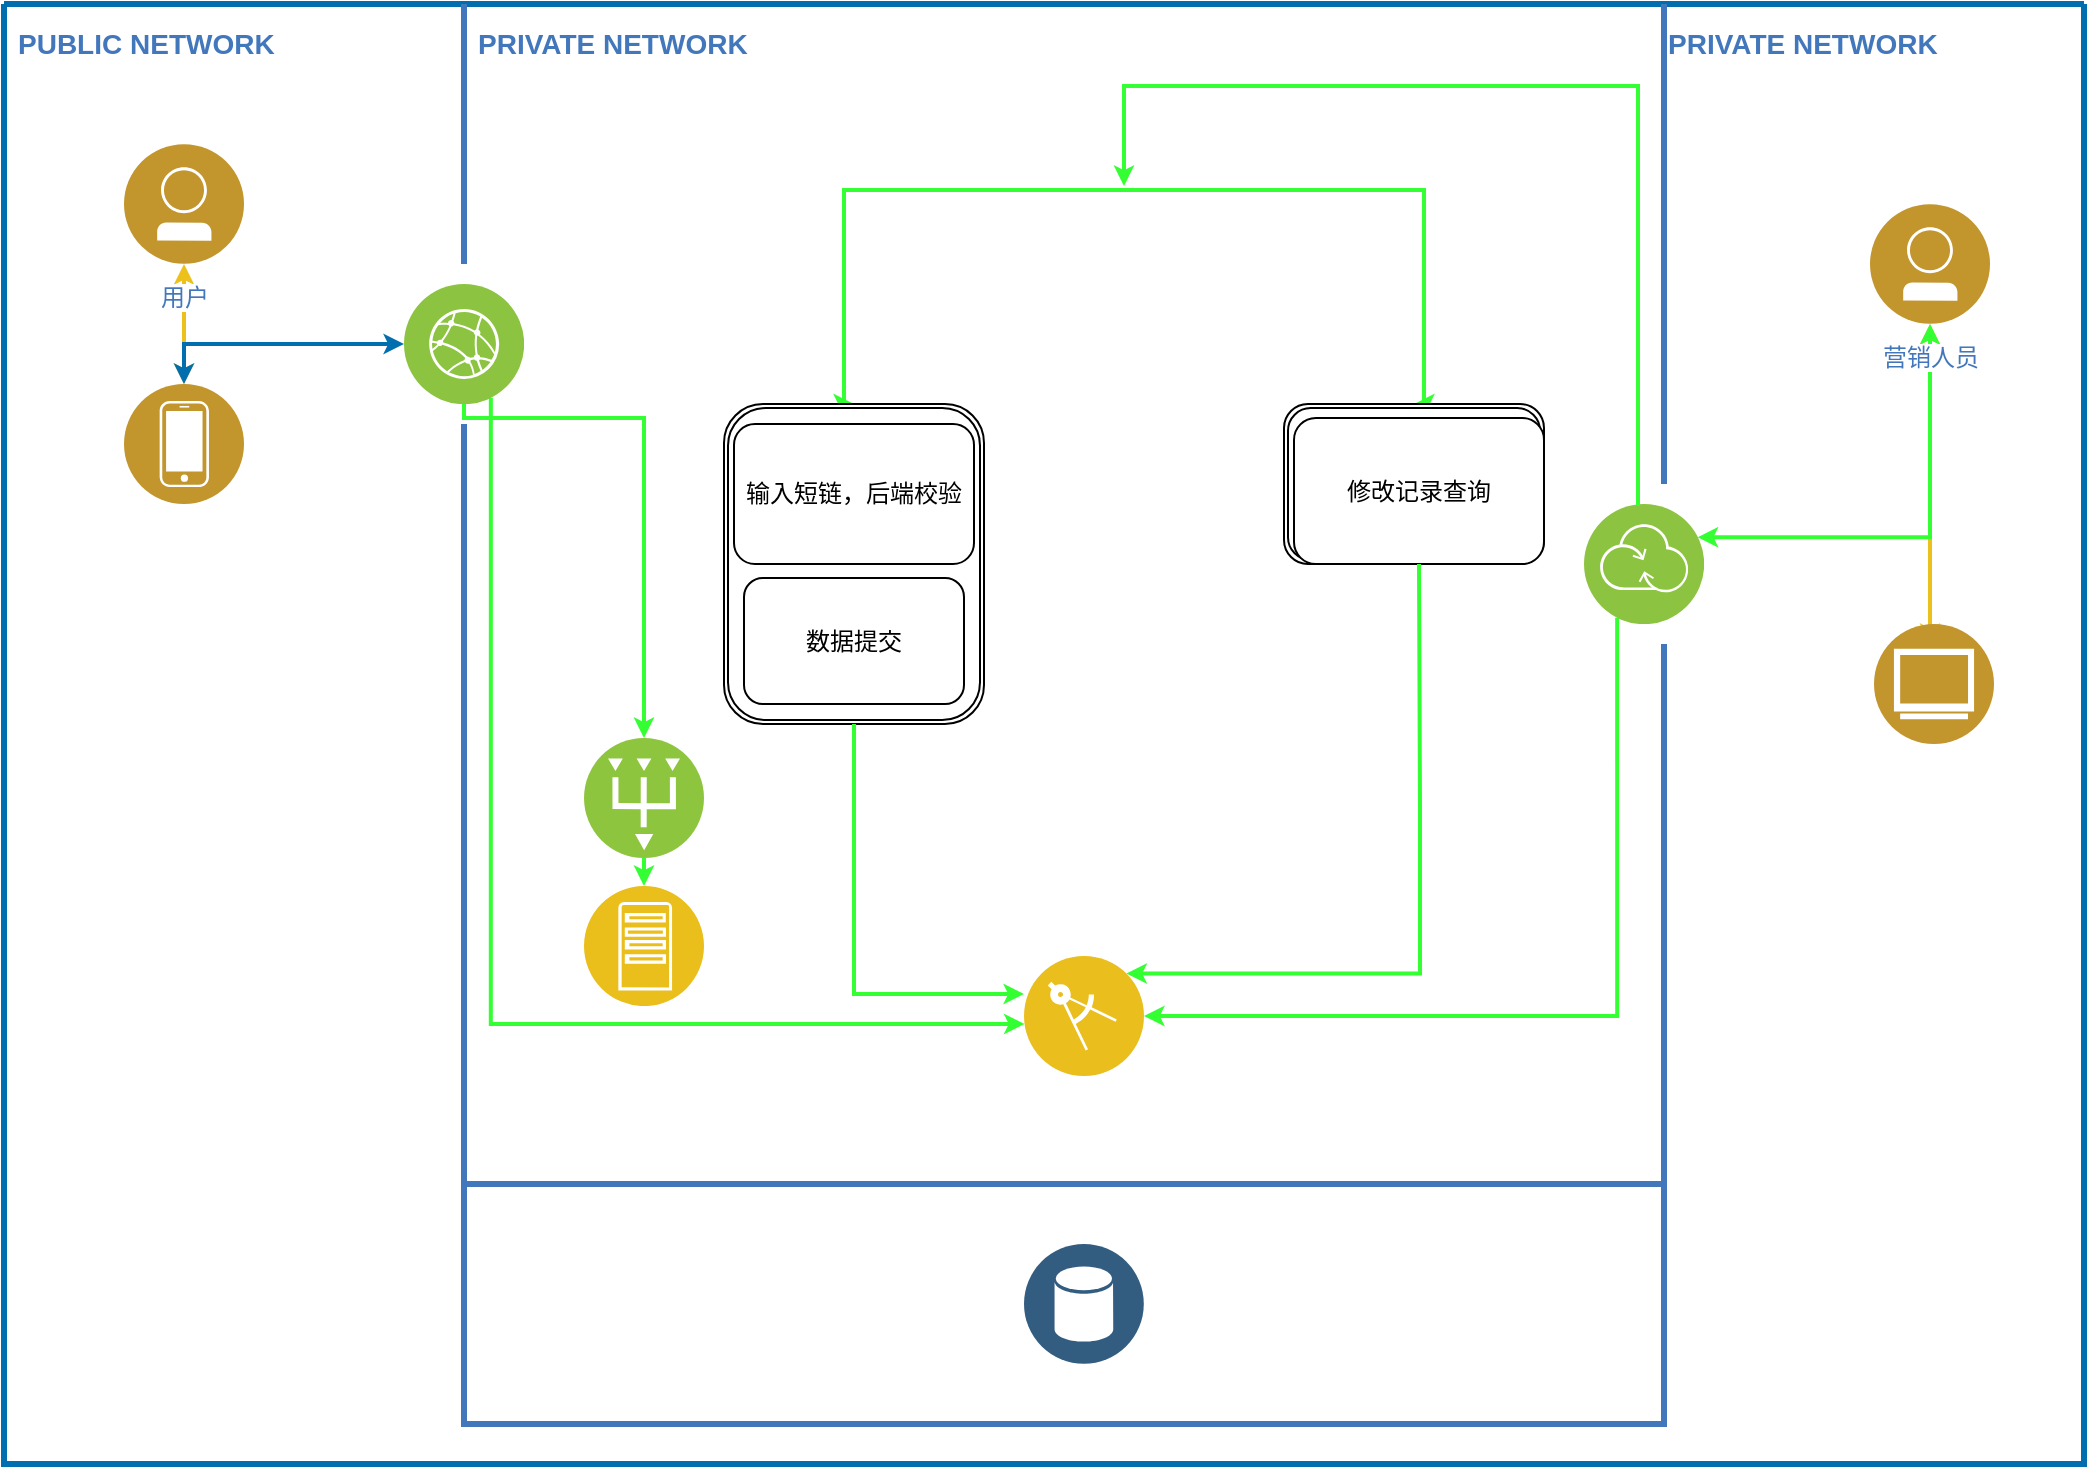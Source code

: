 <mxfile version="14.2.4" type="github">
  <diagram id="k1VfyV5ZnbPba-jTwj44" name="Page-1">
    <mxGraphModel dx="782" dy="483" grid="1" gridSize="10" guides="1" tooltips="1" connect="1" arrows="1" fold="1" page="1" pageScale="1" pageWidth="827" pageHeight="1169" math="0" shadow="0">
      <root>
        <mxCell id="0" />
        <mxCell id="1" parent="0" />
        <mxCell id="mBH52aY52XE98QvhkQHD-1" value="" style="swimlane;shadow=0;strokeColor=#006EAF;fillColor=#1ba1e2;fontColor=#ffffff;align=right;startSize=0;collapsible=0;noLabel=1;strokeWidth=3;" parent="1" vertex="1">
          <mxGeometry x="80" y="49" width="1040" height="730" as="geometry" />
        </mxCell>
        <mxCell id="mBH52aY52XE98QvhkQHD-2" style="edgeStyle=orthogonalEdgeStyle;rounded=0;html=1;labelBackgroundColor=#ffffff;jettySize=auto;orthogonalLoop=1;strokeColor=#EDC11C;fontColor=#000000;startArrow=classic;startFill=1;strokeWidth=2;endSize=4;startSize=4;" parent="mBH52aY52XE98QvhkQHD-1" source="mBH52aY52XE98QvhkQHD-13" edge="1">
          <mxGeometry relative="1" as="geometry">
            <mxPoint x="90" y="190" as="targetPoint" />
          </mxGeometry>
        </mxCell>
        <mxCell id="mBH52aY52XE98QvhkQHD-6" style="edgeStyle=orthogonalEdgeStyle;rounded=0;html=1;labelBackgroundColor=#ffffff;jettySize=auto;orthogonalLoop=1;fontColor=#000000;startArrow=classic;strokeWidth=2;endSize=4;startSize=4;strokeColor=#33FF33;exitX=0.5;exitY=0;exitDx=0;exitDy=0;entryX=0.5;entryY=0;entryDx=0;entryDy=0;" parent="mBH52aY52XE98QvhkQHD-1" edge="1" target="o-CQRmFgbBqnFMt08jCR-7" source="o-CQRmFgbBqnFMt08jCR-3">
          <mxGeometry relative="1" as="geometry">
            <Array as="points">
              <mxPoint x="420" y="200" />
              <mxPoint x="420" y="93" />
              <mxPoint x="710" y="93" />
            </Array>
            <mxPoint x="400" y="200" as="sourcePoint" />
            <mxPoint x="730" y="200" as="targetPoint" />
          </mxGeometry>
        </mxCell>
        <mxCell id="mBH52aY52XE98QvhkQHD-9" style="edgeStyle=orthogonalEdgeStyle;rounded=0;html=1;labelBackgroundColor=#ffffff;jettySize=auto;orthogonalLoop=1;fontColor=#000000;entryX=0.75;entryY=1;strokeWidth=2;endSize=4;startSize=4;startArrow=classic;startFill=1;endArrow=none;endFill=0;fillColor=#1ba1e2;strokeColor=#33FF33;" parent="mBH52aY52XE98QvhkQHD-1" target="mBH52aY52XE98QvhkQHD-15" edge="1" source="mBH52aY52XE98QvhkQHD-31">
          <mxGeometry relative="1" as="geometry">
            <Array as="points">
              <mxPoint x="243" y="510" />
            </Array>
            <mxPoint x="500" y="510" as="sourcePoint" />
          </mxGeometry>
        </mxCell>
        <mxCell id="mBH52aY52XE98QvhkQHD-10" style="edgeStyle=orthogonalEdgeStyle;rounded=0;html=1;entryX=0.25;entryY=1;labelBackgroundColor=#ffffff;jettySize=auto;orthogonalLoop=1;fontColor=#000000;strokeWidth=2;endSize=4;startSize=4;startArrow=classic;startFill=1;endArrow=none;endFill=0;fillColor=#1ba1e2;exitX=1;exitY=0.5;exitDx=0;exitDy=0;strokeColor=#33FF33;" parent="mBH52aY52XE98QvhkQHD-1" target="mBH52aY52XE98QvhkQHD-16" edge="1" source="mBH52aY52XE98QvhkQHD-31">
          <mxGeometry relative="1" as="geometry">
            <mxPoint x="600" y="510" as="sourcePoint" />
          </mxGeometry>
        </mxCell>
        <mxCell id="mBH52aY52XE98QvhkQHD-11" style="edgeStyle=orthogonalEdgeStyle;rounded=0;html=1;labelBackgroundColor=#ffffff;jettySize=auto;orthogonalLoop=1;strokeColor=#EDC11C;fontColor=#000000;startArrow=classic;strokeWidth=2;endSize=4;startSize=4;" parent="mBH52aY52XE98QvhkQHD-1" source="mBH52aY52XE98QvhkQHD-17" edge="1">
          <mxGeometry relative="1" as="geometry">
            <mxPoint x="963" y="320" as="targetPoint" />
          </mxGeometry>
        </mxCell>
        <mxCell id="mBH52aY52XE98QvhkQHD-12" style="edgeStyle=orthogonalEdgeStyle;rounded=0;html=1;entryX=1;entryY=0.25;labelBackgroundColor=#ffffff;jettySize=auto;orthogonalLoop=1;fontColor=#000000;startArrow=classic;strokeWidth=2;endSize=4;startSize=4;fillColor=#1ba1e2;strokeColor=#33FF33;" parent="mBH52aY52XE98QvhkQHD-1" source="mBH52aY52XE98QvhkQHD-17" target="mBH52aY52XE98QvhkQHD-16" edge="1">
          <mxGeometry relative="1" as="geometry">
            <mxPoint x="859.706" y="266.824" as="targetPoint" />
            <Array as="points">
              <mxPoint x="963" y="267" />
            </Array>
          </mxGeometry>
        </mxCell>
        <mxCell id="mBH52aY52XE98QvhkQHD-13" value="用户" style="aspect=fixed;perimeter=ellipsePerimeter;html=1;align=center;shadow=0;dashed=0;image;image=img/lib/ibm/users/user.svg;strokeColor=#FF0000;fillColor=#FFFF66;gradientColor=none;fontColor=#4277BB;labelBackgroundColor=#ffffff;fontSize=12;spacingTop=3;" parent="mBH52aY52XE98QvhkQHD-1" vertex="1">
          <mxGeometry x="60" y="70" width="60" height="60" as="geometry" />
        </mxCell>
        <mxCell id="mBH52aY52XE98QvhkQHD-14" style="edgeStyle=orthogonalEdgeStyle;rounded=0;html=1;labelBackgroundColor=#ffffff;startArrow=classic;startFill=1;startSize=4;endSize=4;jettySize=auto;orthogonalLoop=1;strokeColor=#006EAF;strokeWidth=2;fontSize=12;fontColor=#4277BB;fillColor=#1ba1e2;" parent="mBH52aY52XE98QvhkQHD-1" target="mBH52aY52XE98QvhkQHD-15" edge="1">
          <mxGeometry relative="1" as="geometry">
            <Array as="points">
              <mxPoint x="90" y="170" />
            </Array>
            <mxPoint x="90" y="190" as="sourcePoint" />
          </mxGeometry>
        </mxCell>
        <mxCell id="mBH52aY52XE98QvhkQHD-15" value="" style="aspect=fixed;perimeter=ellipsePerimeter;html=1;align=center;shadow=0;dashed=0;image;image=img/lib/ibm/infrastructure/edge_services.svg;strokeColor=#FF0000;fillColor=#FFFF66;gradientColor=none;fontColor=#4277BB;labelBackgroundColor=#ffffff;spacingTop=3;" parent="mBH52aY52XE98QvhkQHD-1" vertex="1">
          <mxGeometry x="200" y="140" width="60" height="60" as="geometry" />
        </mxCell>
        <mxCell id="mBH52aY52XE98QvhkQHD-16" value="&lt;br&gt;" style="aspect=fixed;perimeter=ellipsePerimeter;html=1;align=center;shadow=0;dashed=0;image;image=img/lib/ibm/infrastructure/transformation_connectivity.svg;strokeColor=#FF0000;fillColor=#FFFF66;gradientColor=none;fontColor=#4277BB;labelBackgroundColor=#ffffff;spacingTop=3;" parent="mBH52aY52XE98QvhkQHD-1" vertex="1">
          <mxGeometry x="790" y="250" width="60" height="60" as="geometry" />
        </mxCell>
        <mxCell id="mBH52aY52XE98QvhkQHD-17" value="营销人员" style="aspect=fixed;perimeter=ellipsePerimeter;html=1;align=center;shadow=0;dashed=0;image;image=img/lib/ibm/users/user.svg;strokeColor=#FF0000;fillColor=#FFFF66;gradientColor=none;fontColor=#4277BB;labelBackgroundColor=#ffffff;spacingTop=3;" parent="mBH52aY52XE98QvhkQHD-1" vertex="1">
          <mxGeometry x="933" y="100" width="60" height="60" as="geometry" />
        </mxCell>
        <mxCell id="mBH52aY52XE98QvhkQHD-18" value="" style="swimlane;shadow=0;labelBackgroundColor=#007FFF;strokeColor=#4277BB;fillColor=none;gradientColor=none;fontColor=#000000;align=right;collapsible=0;startSize=0;strokeWidth=3;" parent="mBH52aY52XE98QvhkQHD-1" vertex="1">
          <mxGeometry x="230" y="590" width="600" height="120" as="geometry" />
        </mxCell>
        <mxCell id="mBH52aY52XE98QvhkQHD-49" value="" style="aspect=fixed;perimeter=ellipsePerimeter;html=1;align=center;shadow=0;dashed=0;image;image=img/lib/ibm/data/data_services.svg;strokeColor=#FF0000;fillColor=#FFFF66;gradientColor=none;fontColor=#4277BB;labelBackgroundColor=#ffffff;spacingTop=3;" parent="mBH52aY52XE98QvhkQHD-18" vertex="1">
          <mxGeometry x="280" y="30" width="60" height="60" as="geometry" />
        </mxCell>
        <mxCell id="mBH52aY52XE98QvhkQHD-23" value="PUBLIC NETWORK" style="text;html=1;align=left;verticalAlign=middle;fontColor=#4277BB;shadow=0;dashed=0;strokeColor=none;fillColor=none;labelBackgroundColor=none;fontStyle=1;fontSize=14;spacingLeft=5;" parent="mBH52aY52XE98QvhkQHD-1" vertex="1">
          <mxGeometry y="10" width="150" height="20" as="geometry" />
        </mxCell>
        <mxCell id="mBH52aY52XE98QvhkQHD-24" value="" style="line;strokeWidth=3;direction=south;html=1;shadow=0;labelBackgroundColor=none;fillColor=none;gradientColor=none;fontSize=12;fontColor=#4277BB;align=right;strokeColor=#4277BB;" parent="mBH52aY52XE98QvhkQHD-1" vertex="1">
          <mxGeometry x="225" width="10" height="130" as="geometry" />
        </mxCell>
        <mxCell id="mBH52aY52XE98QvhkQHD-25" value="" style="line;strokeWidth=3;direction=south;html=1;shadow=0;labelBackgroundColor=none;fillColor=none;gradientColor=none;fontSize=12;fontColor=#4277BB;align=right;strokeColor=#4277BB;" parent="mBH52aY52XE98QvhkQHD-1" vertex="1">
          <mxGeometry x="225" y="210" width="10" height="380" as="geometry" />
        </mxCell>
        <mxCell id="mBH52aY52XE98QvhkQHD-26" value="" style="line;strokeWidth=3;direction=south;html=1;shadow=0;labelBackgroundColor=none;fillColor=none;gradientColor=none;fontSize=12;fontColor=#4277BB;align=right;strokeColor=#4277BB;" parent="mBH52aY52XE98QvhkQHD-1" vertex="1">
          <mxGeometry x="825" y="320" width="10" height="270" as="geometry" />
        </mxCell>
        <mxCell id="mBH52aY52XE98QvhkQHD-27" value="" style="line;strokeWidth=3;direction=south;html=1;shadow=0;labelBackgroundColor=none;fillColor=none;gradientColor=none;fontSize=12;fontColor=#4277BB;align=right;strokeColor=#4277BB;" parent="mBH52aY52XE98QvhkQHD-1" vertex="1">
          <mxGeometry x="825" width="10" height="240" as="geometry" />
        </mxCell>
        <mxCell id="mBH52aY52XE98QvhkQHD-28" value="PRIVATE NETWORK" style="text;html=1;align=left;verticalAlign=middle;fontColor=#4277BB;shadow=0;dashed=0;strokeColor=none;fillColor=none;labelBackgroundColor=none;fontStyle=1;fontSize=14;spacingLeft=5;" parent="mBH52aY52XE98QvhkQHD-1" vertex="1">
          <mxGeometry x="230" y="10" width="150" height="20" as="geometry" />
        </mxCell>
        <mxCell id="mBH52aY52XE98QvhkQHD-29" value="PRIVATE NETWORK" style="text;html=1;align=left;verticalAlign=middle;fontColor=#4277BB;shadow=0;dashed=0;strokeColor=none;fillColor=none;labelBackgroundColor=none;fontStyle=1;fontSize=14;spacingLeft=5;" parent="mBH52aY52XE98QvhkQHD-1" vertex="1">
          <mxGeometry x="825" y="10" width="185" height="20" as="geometry" />
        </mxCell>
        <mxCell id="mBH52aY52XE98QvhkQHD-30" value="" style="aspect=fixed;perimeter=ellipsePerimeter;html=1;align=center;shadow=0;dashed=0;fontColor=#4277BB;labelBackgroundColor=#ffffff;fontSize=12;spacingTop=3;image;image=img/lib/ibm/vpc/PublicGateway.svg;direction=south;" parent="mBH52aY52XE98QvhkQHD-1" vertex="1">
          <mxGeometry x="290" y="367" width="60" height="60" as="geometry" />
        </mxCell>
        <mxCell id="mBH52aY52XE98QvhkQHD-31" value="" style="aspect=fixed;perimeter=ellipsePerimeter;html=1;align=center;shadow=0;dashed=0;fontColor=#4277BB;labelBackgroundColor=#ffffff;fontSize=12;spacingTop=3;image;image=img/lib/ibm/applications/enterprise_applications.svg;" parent="mBH52aY52XE98QvhkQHD-1" vertex="1">
          <mxGeometry x="510" y="476" width="60" height="60" as="geometry" />
        </mxCell>
        <mxCell id="mBH52aY52XE98QvhkQHD-33" value="" style="aspect=fixed;perimeter=ellipsePerimeter;html=1;align=center;shadow=0;dashed=0;fontColor=#4277BB;labelBackgroundColor=#ffffff;fontSize=12;spacingTop=3;image;image=img/lib/ibm/users/browser.svg;" parent="mBH52aY52XE98QvhkQHD-1" vertex="1">
          <mxGeometry x="935" y="310" width="60" height="60" as="geometry" />
        </mxCell>
        <mxCell id="mBH52aY52XE98QvhkQHD-52" value="" style="aspect=fixed;perimeter=ellipsePerimeter;html=1;align=center;shadow=0;dashed=0;fontColor=#4277BB;labelBackgroundColor=#ffffff;fontSize=12;spacingTop=3;image;image=img/lib/ibm/users/device.svg;" parent="mBH52aY52XE98QvhkQHD-1" vertex="1">
          <mxGeometry x="60" y="190" width="60" height="60" as="geometry" />
        </mxCell>
        <mxCell id="o-CQRmFgbBqnFMt08jCR-2" style="edgeStyle=orthogonalEdgeStyle;rounded=0;html=1;labelBackgroundColor=#ffffff;jettySize=auto;orthogonalLoop=1;fontColor=#000000;strokeWidth=2;endSize=4;startSize=4;startArrow=classic;startFill=1;endArrow=none;endFill=0;fillColor=#1ba1e2;strokeColor=#33FF33;" edge="1" parent="mBH52aY52XE98QvhkQHD-1" source="mBH52aY52XE98QvhkQHD-30" target="mBH52aY52XE98QvhkQHD-15">
          <mxGeometry relative="1" as="geometry">
            <Array as="points">
              <mxPoint x="320" y="207" />
              <mxPoint x="230" y="207" />
            </Array>
            <mxPoint x="520.268" y="520" as="sourcePoint" />
            <mxPoint x="253.416" y="206.833" as="targetPoint" />
          </mxGeometry>
        </mxCell>
        <mxCell id="o-CQRmFgbBqnFMt08jCR-3" value="" style="shape=ext;double=1;rounded=1;whiteSpace=wrap;html=1;" vertex="1" parent="mBH52aY52XE98QvhkQHD-1">
          <mxGeometry x="360" y="200" width="130" height="160" as="geometry" />
        </mxCell>
        <mxCell id="o-CQRmFgbBqnFMt08jCR-4" value="" style="aspect=fixed;perimeter=ellipsePerimeter;html=1;align=center;shadow=0;dashed=0;fontColor=#4277BB;labelBackgroundColor=#ffffff;fontSize=12;spacingTop=3;image;image=img/lib/ibm/applications/app_server.svg;" vertex="1" parent="mBH52aY52XE98QvhkQHD-1">
          <mxGeometry x="290" y="441" width="60" height="60" as="geometry" />
        </mxCell>
        <mxCell id="o-CQRmFgbBqnFMt08jCR-5" value="输入短链，后端校验" style="shape=ext;rounded=1;html=1;whiteSpace=wrap;" vertex="1" parent="mBH52aY52XE98QvhkQHD-1">
          <mxGeometry x="365" y="210" width="120" height="70" as="geometry" />
        </mxCell>
        <mxCell id="o-CQRmFgbBqnFMt08jCR-6" value="数据提交" style="shape=ext;rounded=1;html=1;whiteSpace=wrap;" vertex="1" parent="mBH52aY52XE98QvhkQHD-1">
          <mxGeometry x="370" y="287" width="110" height="63" as="geometry" />
        </mxCell>
        <mxCell id="o-CQRmFgbBqnFMt08jCR-7" value="" style="shape=ext;double=1;rounded=1;whiteSpace=wrap;html=1;" vertex="1" parent="mBH52aY52XE98QvhkQHD-1">
          <mxGeometry x="640" y="200" width="130" height="80" as="geometry" />
        </mxCell>
        <mxCell id="o-CQRmFgbBqnFMt08jCR-8" value="修改记录查询" style="shape=ext;rounded=1;html=1;whiteSpace=wrap;" vertex="1" parent="mBH52aY52XE98QvhkQHD-1">
          <mxGeometry x="645" y="207" width="125" height="73" as="geometry" />
        </mxCell>
        <mxCell id="o-CQRmFgbBqnFMt08jCR-10" style="edgeStyle=orthogonalEdgeStyle;rounded=0;html=1;entryX=0.5;entryY=1;labelBackgroundColor=#ffffff;jettySize=auto;orthogonalLoop=1;fontColor=#000000;strokeWidth=2;endSize=4;startSize=4;startArrow=classic;startFill=1;endArrow=none;endFill=0;fillColor=#1ba1e2;exitX=1;exitY=0;exitDx=0;exitDy=0;strokeColor=#33FF33;entryDx=0;entryDy=0;" edge="1" parent="mBH52aY52XE98QvhkQHD-1" source="mBH52aY52XE98QvhkQHD-31" target="o-CQRmFgbBqnFMt08jCR-8">
          <mxGeometry relative="1" as="geometry">
            <mxPoint x="580" y="516" as="sourcePoint" />
            <mxPoint x="816.584" y="316.833" as="targetPoint" />
            <Array as="points">
              <mxPoint x="708" y="485" />
              <mxPoint x="708" y="401" />
            </Array>
          </mxGeometry>
        </mxCell>
        <mxCell id="o-CQRmFgbBqnFMt08jCR-12" style="edgeStyle=orthogonalEdgeStyle;rounded=0;html=1;labelBackgroundColor=#ffffff;jettySize=auto;orthogonalLoop=1;fontColor=#000000;strokeWidth=2;endSize=4;startSize=4;startArrow=classic;startFill=1;endArrow=none;endFill=0;fillColor=#1ba1e2;strokeColor=#33FF33;entryX=1;entryY=0.5;entryDx=0;entryDy=0;" edge="1" parent="mBH52aY52XE98QvhkQHD-1" source="o-CQRmFgbBqnFMt08jCR-4" target="mBH52aY52XE98QvhkQHD-30">
          <mxGeometry relative="1" as="geometry">
            <mxPoint x="520" y="505" as="sourcePoint" />
            <mxPoint x="435" y="370" as="targetPoint" />
            <Array as="points">
              <mxPoint x="320" y="471" />
              <mxPoint x="320" y="471" />
            </Array>
          </mxGeometry>
        </mxCell>
        <mxCell id="o-CQRmFgbBqnFMt08jCR-9" style="edgeStyle=orthogonalEdgeStyle;rounded=0;html=1;labelBackgroundColor=#ffffff;jettySize=auto;orthogonalLoop=1;fontColor=#000000;strokeWidth=2;endSize=4;startSize=4;startArrow=classic;startFill=1;endArrow=none;endFill=0;fillColor=#1ba1e2;strokeColor=#33FF33;" edge="1" parent="1">
          <mxGeometry relative="1" as="geometry">
            <mxPoint x="640" y="140" as="sourcePoint" />
            <mxPoint x="897" y="300" as="targetPoint" />
            <Array as="points">
              <mxPoint x="640" y="90" />
              <mxPoint x="897" y="90" />
            </Array>
          </mxGeometry>
        </mxCell>
        <mxCell id="o-CQRmFgbBqnFMt08jCR-11" style="edgeStyle=orthogonalEdgeStyle;rounded=0;html=1;labelBackgroundColor=#ffffff;jettySize=auto;orthogonalLoop=1;fontColor=#000000;strokeWidth=2;endSize=4;startSize=4;startArrow=classic;startFill=1;endArrow=none;endFill=0;fillColor=#1ba1e2;strokeColor=#33FF33;" edge="1" parent="1" target="o-CQRmFgbBqnFMt08jCR-3">
          <mxGeometry relative="1" as="geometry">
            <mxPoint x="590" y="544" as="sourcePoint" />
            <mxPoint x="797.5" y="339" as="targetPoint" />
            <Array as="points">
              <mxPoint x="505" y="544" />
            </Array>
          </mxGeometry>
        </mxCell>
      </root>
    </mxGraphModel>
  </diagram>
</mxfile>
